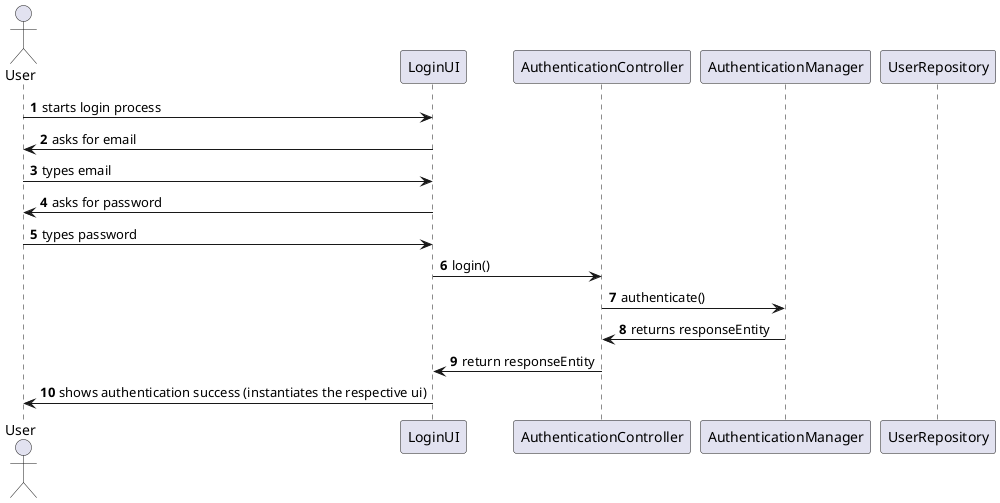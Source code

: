 @startuml

autonumber

actor User as u
participant LoginUI as ui
participant AuthenticationController as controller
participant AuthenticationManager as auth
participant UserRepository as repo


u -> ui: starts login process

ui -> u: asks for email

u -> ui: types email

ui -> u: asks for password

u -> ui: types password

ui -> controller: login()

controller -> auth: authenticate()

auth -> controller: returns responseEntity

controller -> ui: return responseEntity

ui -> u: shows authentication success (instantiates the respective ui)

@enduml